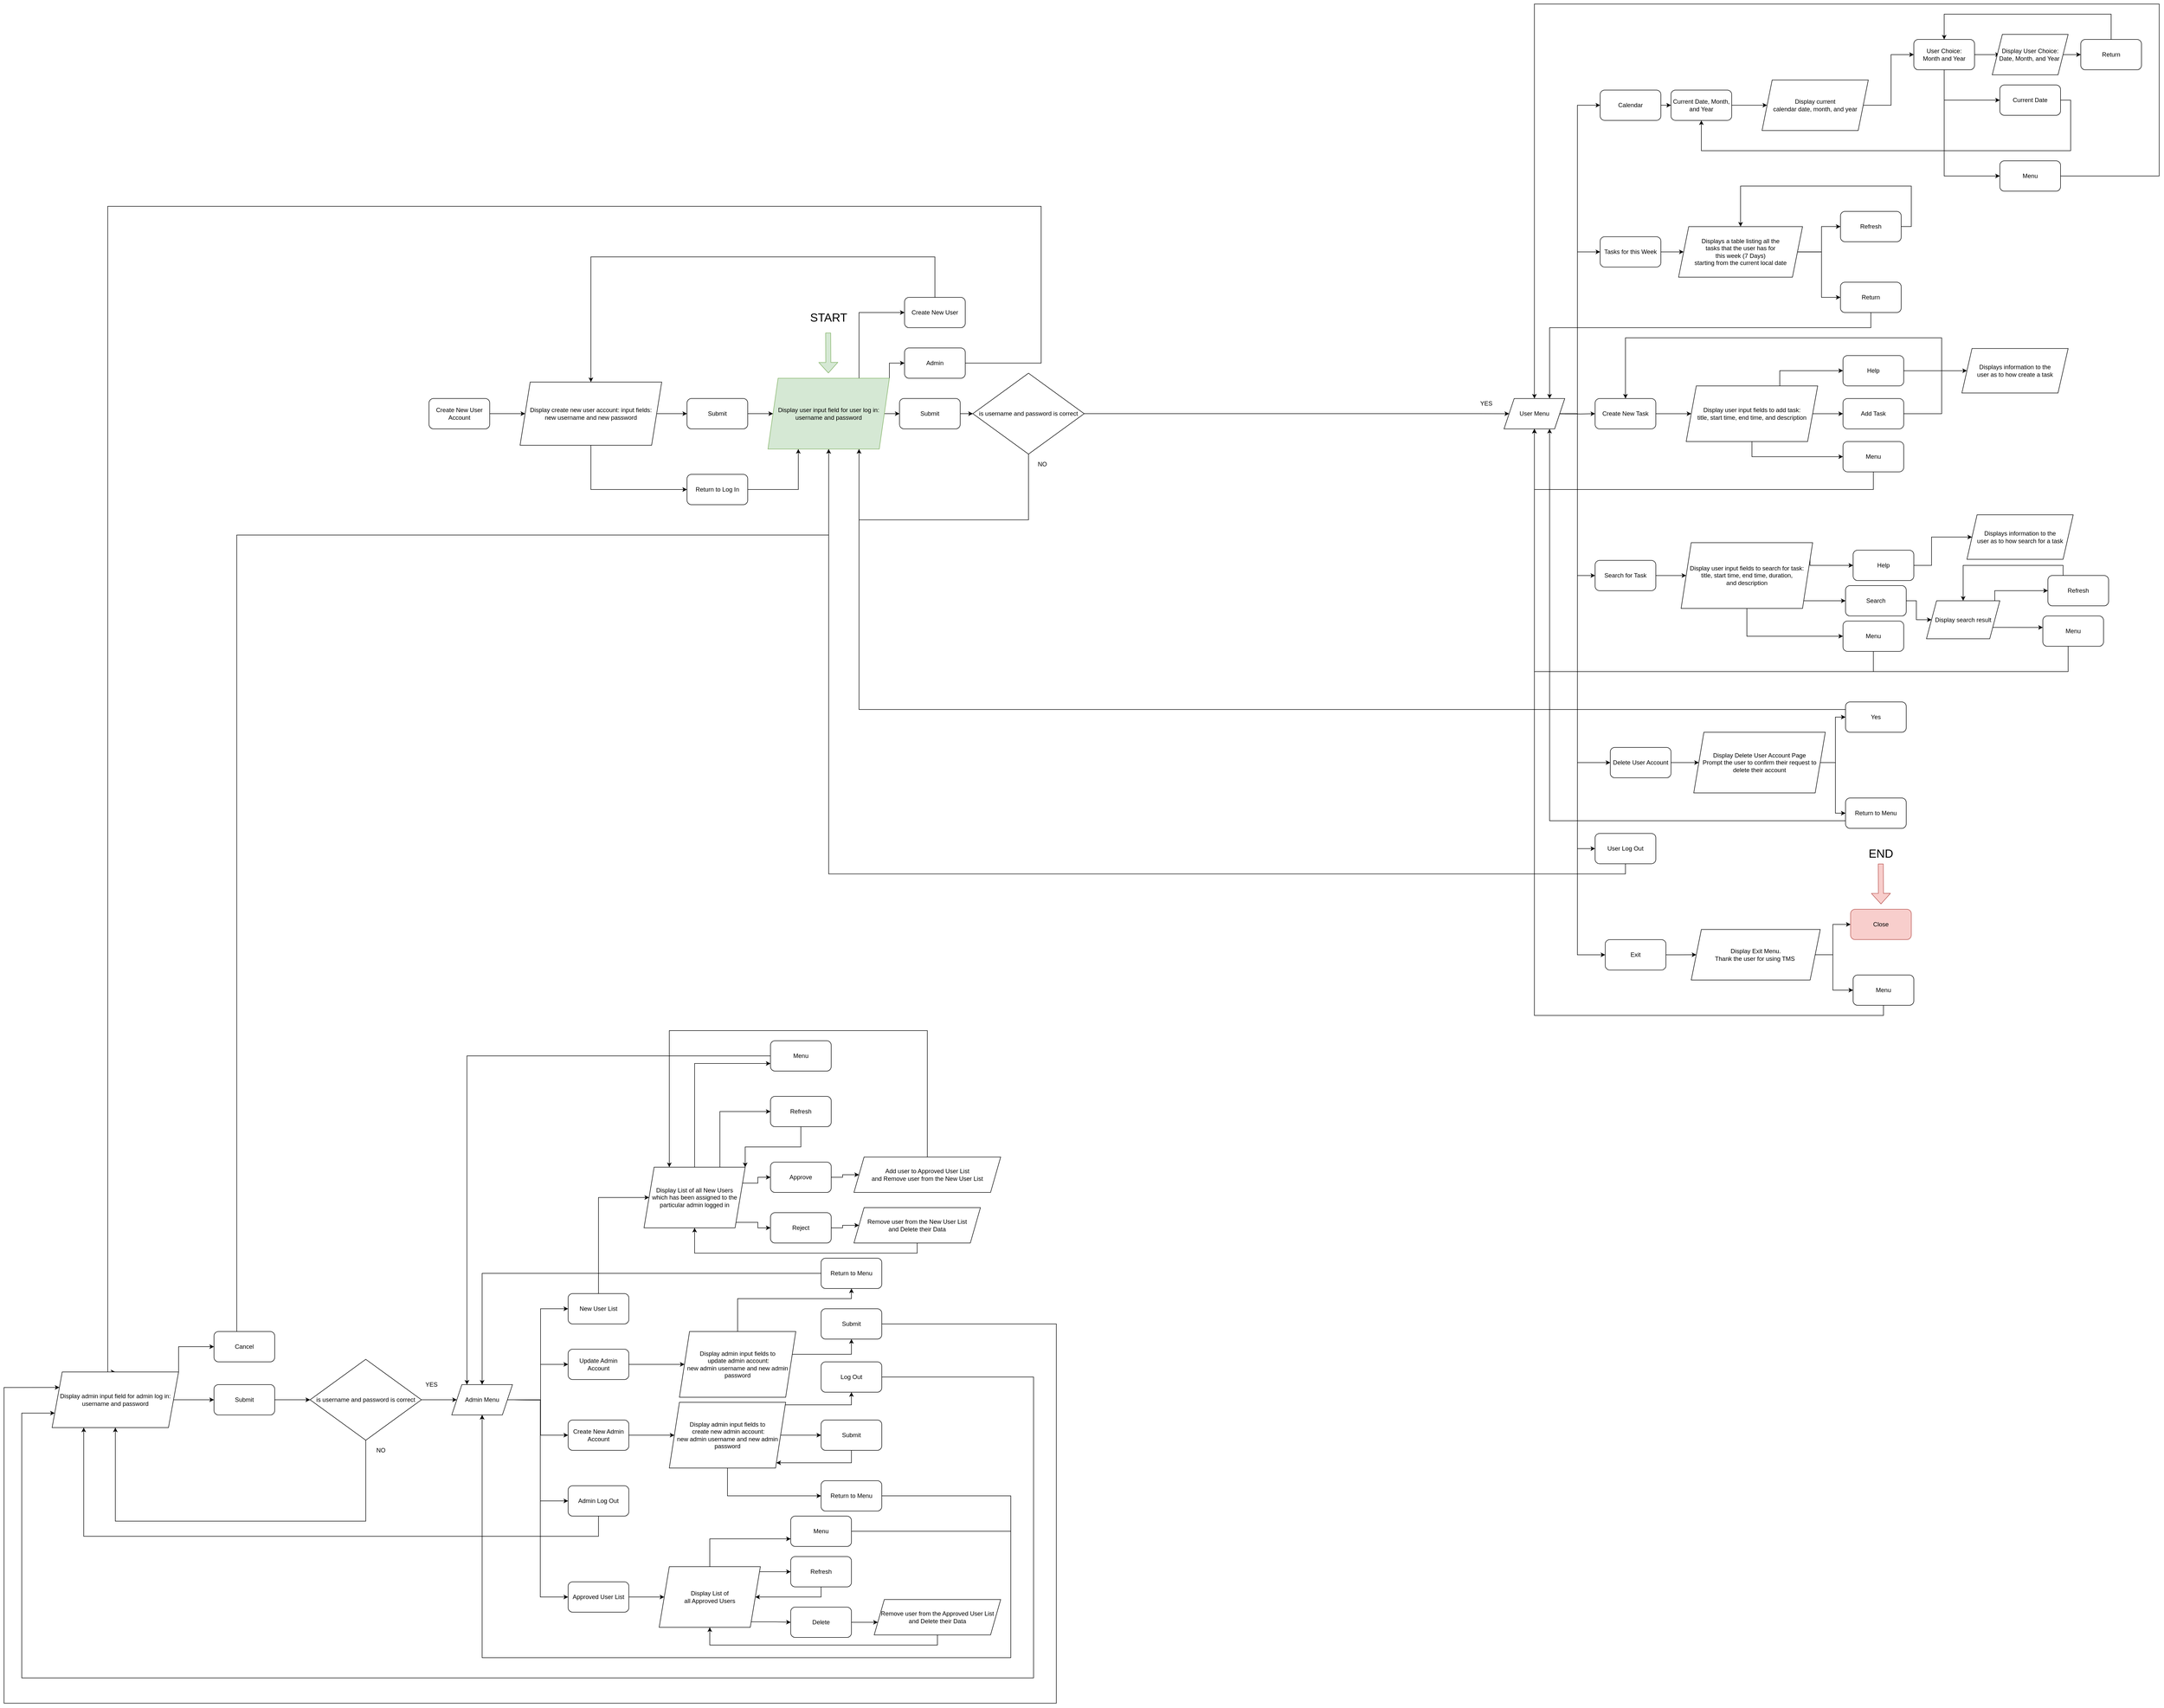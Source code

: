 <mxfile version="13.6.2" type="device"><diagram id="QsQGHVr_7G70lOO7QPI4" name="Page-1"><mxGraphModel dx="6121" dy="4586" grid="1" gridSize="10" guides="1" tooltips="1" connect="1" arrows="1" fold="1" page="1" pageScale="1" pageWidth="850" pageHeight="1100" background="none" math="0" shadow="0"><root><mxCell id="0"/><mxCell id="1" parent="0"/><mxCell id="wiICCPQjhNL4BqlgVZfj-79" style="edgeStyle=orthogonalEdgeStyle;rounded=0;orthogonalLoop=1;jettySize=auto;html=1;exitX=1;exitY=0.5;exitDx=0;exitDy=0;entryX=0;entryY=0.5;entryDx=0;entryDy=0;" parent="1" source="wiICCPQjhNL4BqlgVZfj-1" target="wiICCPQjhNL4BqlgVZfj-78" edge="1"><mxGeometry relative="1" as="geometry"/></mxCell><mxCell id="wiICCPQjhNL4BqlgVZfj-1" value="Create New User Account" style="rounded=1;whiteSpace=wrap;html=1;" parent="1" vertex="1"><mxGeometry x="1220" y="1320" width="120" height="60" as="geometry"/></mxCell><mxCell id="wiICCPQjhNL4BqlgVZfj-155" style="edgeStyle=orthogonalEdgeStyle;rounded=0;orthogonalLoop=1;jettySize=auto;html=1;exitX=0.5;exitY=0;exitDx=0;exitDy=0;entryX=0;entryY=0.5;entryDx=0;entryDy=0;" parent="1" source="wiICCPQjhNL4BqlgVZfj-4" target="wiICCPQjhNL4BqlgVZfj-154" edge="1"><mxGeometry relative="1" as="geometry"><Array as="points"><mxPoint x="1555" y="2900"/></Array></mxGeometry></mxCell><mxCell id="wiICCPQjhNL4BqlgVZfj-4" value="New User List" style="rounded=1;whiteSpace=wrap;html=1;" parent="1" vertex="1"><mxGeometry x="1495" y="3090" width="120" height="60" as="geometry"/></mxCell><mxCell id="wiICCPQjhNL4BqlgVZfj-26" style="edgeStyle=orthogonalEdgeStyle;rounded=0;orthogonalLoop=1;jettySize=auto;html=1;exitX=1;exitY=0.5;exitDx=0;exitDy=0;entryX=0;entryY=0.5;entryDx=0;entryDy=0;" parent="1" target="wiICCPQjhNL4BqlgVZfj-11" edge="1"><mxGeometry relative="1" as="geometry"><Array as="points"><mxPoint x="3490" y="1350"/><mxPoint x="3490" y="740"/></Array><mxPoint x="3465" y="1350.07" as="sourcePoint"/></mxGeometry></mxCell><mxCell id="wiICCPQjhNL4BqlgVZfj-52" style="edgeStyle=orthogonalEdgeStyle;rounded=0;orthogonalLoop=1;jettySize=auto;html=1;exitX=1;exitY=0.5;exitDx=0;exitDy=0;entryX=0;entryY=0.5;entryDx=0;entryDy=0;" parent="1" target="wiICCPQjhNL4BqlgVZfj-12" edge="1"><mxGeometry relative="1" as="geometry"><mxPoint x="3465" y="1350.07" as="sourcePoint"/></mxGeometry></mxCell><mxCell id="wiICCPQjhNL4BqlgVZfj-53" style="edgeStyle=orthogonalEdgeStyle;rounded=0;orthogonalLoop=1;jettySize=auto;html=1;exitX=1;exitY=0.5;exitDx=0;exitDy=0;entryX=0;entryY=0.5;entryDx=0;entryDy=0;" parent="1" target="wiICCPQjhNL4BqlgVZfj-14" edge="1"><mxGeometry relative="1" as="geometry"><mxPoint x="3465" y="1350.07" as="sourcePoint"/><Array as="points"><mxPoint x="3490" y="1350"/><mxPoint x="3490" y="1670"/></Array></mxGeometry></mxCell><mxCell id="wiICCPQjhNL4BqlgVZfj-54" style="edgeStyle=orthogonalEdgeStyle;rounded=0;orthogonalLoop=1;jettySize=auto;html=1;exitX=1;exitY=0.5;exitDx=0;exitDy=0;entryX=0;entryY=0.5;entryDx=0;entryDy=0;" parent="1" source="XdbYCdes_MSzuVhUVRw3-1" target="wiICCPQjhNL4BqlgVZfj-15" edge="1"><mxGeometry relative="1" as="geometry"><mxPoint x="3465" y="1350.07" as="sourcePoint"/><Array as="points"><mxPoint x="3490" y="1350"/><mxPoint x="3490" y="2210"/></Array></mxGeometry></mxCell><mxCell id="wiICCPQjhNL4BqlgVZfj-32" value="" style="edgeStyle=orthogonalEdgeStyle;rounded=0;orthogonalLoop=1;jettySize=auto;html=1;" parent="1" source="wiICCPQjhNL4BqlgVZfj-11" target="wiICCPQjhNL4BqlgVZfj-24" edge="1"><mxGeometry relative="1" as="geometry"/></mxCell><mxCell id="wiICCPQjhNL4BqlgVZfj-11" value="Calendar" style="rounded=1;whiteSpace=wrap;html=1;" parent="1" vertex="1"><mxGeometry x="3535" y="710.07" width="120" height="60" as="geometry"/></mxCell><mxCell id="wiICCPQjhNL4BqlgVZfj-56" style="edgeStyle=orthogonalEdgeStyle;rounded=0;orthogonalLoop=1;jettySize=auto;html=1;exitX=1;exitY=0.5;exitDx=0;exitDy=0;entryX=0;entryY=0.5;entryDx=0;entryDy=0;" parent="1" source="wiICCPQjhNL4BqlgVZfj-12" target="wiICCPQjhNL4BqlgVZfj-55" edge="1"><mxGeometry relative="1" as="geometry"/></mxCell><mxCell id="wiICCPQjhNL4BqlgVZfj-12" value="Create New Task" style="rounded=1;whiteSpace=wrap;html=1;" parent="1" vertex="1"><mxGeometry x="3525" y="1320.07" width="120" height="60" as="geometry"/></mxCell><mxCell id="wiICCPQjhNL4BqlgVZfj-64" value="" style="edgeStyle=orthogonalEdgeStyle;rounded=0;orthogonalLoop=1;jettySize=auto;html=1;" parent="1" source="wiICCPQjhNL4BqlgVZfj-14" target="wiICCPQjhNL4BqlgVZfj-63" edge="1"><mxGeometry relative="1" as="geometry"/></mxCell><mxCell id="wiICCPQjhNL4BqlgVZfj-14" value="Search for Task" style="rounded=1;whiteSpace=wrap;html=1;" parent="1" vertex="1"><mxGeometry x="3525" y="1640.07" width="120" height="60" as="geometry"/></mxCell><mxCell id="wiICCPQjhNL4BqlgVZfj-30" style="edgeStyle=orthogonalEdgeStyle;rounded=0;orthogonalLoop=1;jettySize=auto;html=1;exitX=0.5;exitY=1;exitDx=0;exitDy=0;entryX=0.5;entryY=1;entryDx=0;entryDy=0;" parent="1" source="wiICCPQjhNL4BqlgVZfj-15" target="wiICCPQjhNL4BqlgVZfj-80" edge="1"><mxGeometry relative="1" as="geometry"/></mxCell><mxCell id="wiICCPQjhNL4BqlgVZfj-15" value="User Log Out" style="rounded=1;whiteSpace=wrap;html=1;" parent="1" vertex="1"><mxGeometry x="3525" y="2180.07" width="120" height="60" as="geometry"/></mxCell><mxCell id="wiICCPQjhNL4BqlgVZfj-47" value="" style="edgeStyle=orthogonalEdgeStyle;rounded=0;orthogonalLoop=1;jettySize=auto;html=1;" parent="1" source="wiICCPQjhNL4BqlgVZfj-24" target="wiICCPQjhNL4BqlgVZfj-46" edge="1"><mxGeometry relative="1" as="geometry"/></mxCell><mxCell id="wiICCPQjhNL4BqlgVZfj-24" value="Current Date, Month, and Year" style="rounded=1;whiteSpace=wrap;html=1;" parent="1" vertex="1"><mxGeometry x="3675" y="710.07" width="120" height="60" as="geometry"/></mxCell><mxCell id="wiICCPQjhNL4BqlgVZfj-34" value="" style="edgeStyle=orthogonalEdgeStyle;rounded=0;orthogonalLoop=1;jettySize=auto;html=1;" parent="1" source="wiICCPQjhNL4BqlgVZfj-31" edge="1"><mxGeometry relative="1" as="geometry"><mxPoint x="4325" y="640.02" as="targetPoint"/></mxGeometry></mxCell><mxCell id="wiICCPQjhNL4BqlgVZfj-36" style="edgeStyle=orthogonalEdgeStyle;rounded=0;orthogonalLoop=1;jettySize=auto;html=1;exitX=0.5;exitY=1;exitDx=0;exitDy=0;entryX=0;entryY=0.5;entryDx=0;entryDy=0;" parent="1" source="wiICCPQjhNL4BqlgVZfj-31" target="wiICCPQjhNL4BqlgVZfj-35" edge="1"><mxGeometry relative="1" as="geometry"/></mxCell><mxCell id="wiICCPQjhNL4BqlgVZfj-39" style="edgeStyle=orthogonalEdgeStyle;rounded=0;orthogonalLoop=1;jettySize=auto;html=1;exitX=0.5;exitY=1;exitDx=0;exitDy=0;entryX=0;entryY=0.5;entryDx=0;entryDy=0;" parent="1" source="wiICCPQjhNL4BqlgVZfj-31" target="wiICCPQjhNL4BqlgVZfj-37" edge="1"><mxGeometry relative="1" as="geometry"/></mxCell><mxCell id="wiICCPQjhNL4BqlgVZfj-31" value="User Choice:&lt;br&gt;Month and Year" style="rounded=1;whiteSpace=wrap;html=1;" parent="1" vertex="1"><mxGeometry x="4155" y="610.02" width="120" height="60" as="geometry"/></mxCell><mxCell id="wiICCPQjhNL4BqlgVZfj-45" style="edgeStyle=orthogonalEdgeStyle;rounded=0;orthogonalLoop=1;jettySize=auto;html=1;exitX=1;exitY=0.5;exitDx=0;exitDy=0;entryX=0.5;entryY=1;entryDx=0;entryDy=0;" parent="1" source="wiICCPQjhNL4BqlgVZfj-35" target="wiICCPQjhNL4BqlgVZfj-24" edge="1"><mxGeometry relative="1" as="geometry"><mxPoint x="4445" y="830.07" as="targetPoint"/><Array as="points"><mxPoint x="4465" y="730.07"/><mxPoint x="4465" y="830.07"/><mxPoint x="3735" y="830.07"/></Array></mxGeometry></mxCell><mxCell id="wiICCPQjhNL4BqlgVZfj-35" value="Current Date" style="rounded=1;whiteSpace=wrap;html=1;" parent="1" vertex="1"><mxGeometry x="4325" y="700.02" width="120" height="60" as="geometry"/></mxCell><mxCell id="wiICCPQjhNL4BqlgVZfj-38" style="edgeStyle=orthogonalEdgeStyle;rounded=0;orthogonalLoop=1;jettySize=auto;html=1;exitX=1;exitY=0.5;exitDx=0;exitDy=0;entryX=0.5;entryY=0;entryDx=0;entryDy=0;" parent="1" source="wiICCPQjhNL4BqlgVZfj-37" target="XdbYCdes_MSzuVhUVRw3-1" edge="1"><mxGeometry relative="1" as="geometry"><mxPoint x="3415" y="1010.07" as="targetPoint"/><Array as="points"><mxPoint x="4640" y="880"/><mxPoint x="4640" y="540"/><mxPoint x="3405" y="540"/></Array></mxGeometry></mxCell><mxCell id="wiICCPQjhNL4BqlgVZfj-37" value="Menu" style="rounded=1;whiteSpace=wrap;html=1;" parent="1" vertex="1"><mxGeometry x="4325" y="850.02" width="120" height="60" as="geometry"/></mxCell><mxCell id="wiICCPQjhNL4BqlgVZfj-43" style="edgeStyle=orthogonalEdgeStyle;rounded=0;orthogonalLoop=1;jettySize=auto;html=1;exitX=0.5;exitY=0;exitDx=0;exitDy=0;entryX=0.5;entryY=0;entryDx=0;entryDy=0;" parent="1" source="wiICCPQjhNL4BqlgVZfj-41" target="wiICCPQjhNL4BqlgVZfj-31" edge="1"><mxGeometry relative="1" as="geometry"><Array as="points"><mxPoint x="4545" y="560.02"/><mxPoint x="4215" y="560.02"/></Array></mxGeometry></mxCell><mxCell id="wiICCPQjhNL4BqlgVZfj-41" value="Return" style="rounded=1;whiteSpace=wrap;html=1;" parent="1" vertex="1"><mxGeometry x="4485" y="610.02" width="120" height="60" as="geometry"/></mxCell><mxCell id="wiICCPQjhNL4BqlgVZfj-48" style="edgeStyle=orthogonalEdgeStyle;rounded=0;orthogonalLoop=1;jettySize=auto;html=1;exitX=1;exitY=0.5;exitDx=0;exitDy=0;entryX=0;entryY=0.5;entryDx=0;entryDy=0;" parent="1" source="wiICCPQjhNL4BqlgVZfj-46" target="wiICCPQjhNL4BqlgVZfj-31" edge="1"><mxGeometry relative="1" as="geometry"/></mxCell><mxCell id="wiICCPQjhNL4BqlgVZfj-46" value="Display current &lt;br&gt;calendar date, month, and year" style="shape=parallelogram;perimeter=parallelogramPerimeter;whiteSpace=wrap;html=1;fixedSize=1;" parent="1" vertex="1"><mxGeometry x="3855" y="690.07" width="210" height="100" as="geometry"/></mxCell><mxCell id="wiICCPQjhNL4BqlgVZfj-51" value="" style="edgeStyle=orthogonalEdgeStyle;rounded=0;orthogonalLoop=1;jettySize=auto;html=1;" parent="1" source="wiICCPQjhNL4BqlgVZfj-49" target="wiICCPQjhNL4BqlgVZfj-41" edge="1"><mxGeometry relative="1" as="geometry"/></mxCell><mxCell id="wiICCPQjhNL4BqlgVZfj-49" value="&lt;span&gt;Display User Choice:&lt;/span&gt;&lt;br&gt;&lt;span&gt;Date, Month, and Year&amp;nbsp;&lt;/span&gt;" style="shape=parallelogram;perimeter=parallelogramPerimeter;whiteSpace=wrap;html=1;fixedSize=1;" parent="1" vertex="1"><mxGeometry x="4310" y="600.02" width="150" height="80" as="geometry"/></mxCell><mxCell id="wiICCPQjhNL4BqlgVZfj-58" style="edgeStyle=orthogonalEdgeStyle;rounded=0;orthogonalLoop=1;jettySize=auto;html=1;exitX=1;exitY=0.5;exitDx=0;exitDy=0;entryX=0;entryY=0.5;entryDx=0;entryDy=0;" parent="1" source="wiICCPQjhNL4BqlgVZfj-55" target="wiICCPQjhNL4BqlgVZfj-57" edge="1"><mxGeometry relative="1" as="geometry"/></mxCell><mxCell id="wiICCPQjhNL4BqlgVZfj-60" style="edgeStyle=orthogonalEdgeStyle;rounded=0;orthogonalLoop=1;jettySize=auto;html=1;exitX=0.5;exitY=1;exitDx=0;exitDy=0;entryX=0;entryY=0.5;entryDx=0;entryDy=0;" parent="1" source="wiICCPQjhNL4BqlgVZfj-55" target="wiICCPQjhNL4BqlgVZfj-59" edge="1"><mxGeometry relative="1" as="geometry"/></mxCell><mxCell id="2-L6vJno8rgSNrEPmIep-63" style="edgeStyle=orthogonalEdgeStyle;rounded=0;orthogonalLoop=1;jettySize=auto;html=1;exitX=1;exitY=0.25;exitDx=0;exitDy=0;" parent="1" source="wiICCPQjhNL4BqlgVZfj-55" target="2-L6vJno8rgSNrEPmIep-61" edge="1"><mxGeometry relative="1" as="geometry"><Array as="points"><mxPoint x="3890" y="1324"/><mxPoint x="3890" y="1265"/></Array></mxGeometry></mxCell><mxCell id="wiICCPQjhNL4BqlgVZfj-55" value="Display user input fields to add task:&lt;br&gt;title, start time, end time, and description" style="shape=parallelogram;perimeter=parallelogramPerimeter;whiteSpace=wrap;html=1;fixedSize=1;" parent="1" vertex="1"><mxGeometry x="3705" y="1295.07" width="260" height="110" as="geometry"/></mxCell><mxCell id="wiICCPQjhNL4BqlgVZfj-61" style="edgeStyle=orthogonalEdgeStyle;rounded=0;orthogonalLoop=1;jettySize=auto;html=1;exitX=1;exitY=0.5;exitDx=0;exitDy=0;entryX=0.5;entryY=0;entryDx=0;entryDy=0;" parent="1" source="wiICCPQjhNL4BqlgVZfj-57" target="wiICCPQjhNL4BqlgVZfj-12" edge="1"><mxGeometry relative="1" as="geometry"><mxPoint x="4065" y="1300.07" as="sourcePoint"/><mxPoint x="3575" y="1300.07" as="targetPoint"/><Array as="points"><mxPoint x="4210" y="1350"/><mxPoint x="4210" y="1200"/><mxPoint x="3585" y="1200"/></Array></mxGeometry></mxCell><mxCell id="wiICCPQjhNL4BqlgVZfj-57" value="Add Task" style="rounded=1;whiteSpace=wrap;html=1;" parent="1" vertex="1"><mxGeometry x="4015" y="1320.07" width="120" height="60" as="geometry"/></mxCell><mxCell id="wiICCPQjhNL4BqlgVZfj-62" style="edgeStyle=orthogonalEdgeStyle;rounded=0;orthogonalLoop=1;jettySize=auto;html=1;exitX=0.5;exitY=1;exitDx=0;exitDy=0;entryX=0.5;entryY=1;entryDx=0;entryDy=0;" parent="1" source="wiICCPQjhNL4BqlgVZfj-59" edge="1"><mxGeometry relative="1" as="geometry"><Array as="points"><mxPoint x="4075" y="1500"/><mxPoint x="3405" y="1500"/></Array><mxPoint x="3405" y="1380.07" as="targetPoint"/></mxGeometry></mxCell><mxCell id="wiICCPQjhNL4BqlgVZfj-59" value="Menu" style="rounded=1;whiteSpace=wrap;html=1;" parent="1" vertex="1"><mxGeometry x="4015" y="1405.07" width="120" height="60" as="geometry"/></mxCell><mxCell id="wiICCPQjhNL4BqlgVZfj-66" value="" style="edgeStyle=orthogonalEdgeStyle;rounded=0;orthogonalLoop=1;jettySize=auto;html=1;" parent="1" source="wiICCPQjhNL4BqlgVZfj-63" target="wiICCPQjhNL4BqlgVZfj-65" edge="1"><mxGeometry relative="1" as="geometry"><Array as="points"><mxPoint x="3960" y="1720"/><mxPoint x="3960" y="1720"/></Array></mxGeometry></mxCell><mxCell id="wiICCPQjhNL4BqlgVZfj-68" style="edgeStyle=orthogonalEdgeStyle;rounded=0;orthogonalLoop=1;jettySize=auto;html=1;exitX=0.5;exitY=1;exitDx=0;exitDy=0;entryX=0;entryY=0.5;entryDx=0;entryDy=0;" parent="1" source="wiICCPQjhNL4BqlgVZfj-63" target="wiICCPQjhNL4BqlgVZfj-67" edge="1"><mxGeometry relative="1" as="geometry"/></mxCell><mxCell id="2-L6vJno8rgSNrEPmIep-69" style="edgeStyle=orthogonalEdgeStyle;rounded=0;orthogonalLoop=1;jettySize=auto;html=1;exitX=1;exitY=0.25;exitDx=0;exitDy=0;entryX=0;entryY=0.5;entryDx=0;entryDy=0;" parent="1" source="wiICCPQjhNL4BqlgVZfj-63" target="2-L6vJno8rgSNrEPmIep-62" edge="1"><mxGeometry relative="1" as="geometry"><Array as="points"><mxPoint x="3950" y="1650"/></Array></mxGeometry></mxCell><mxCell id="wiICCPQjhNL4BqlgVZfj-63" value="Display user input fields to search for task:&lt;br&gt;title, start time, end time, duration, &lt;br&gt;and description" style="shape=parallelogram;perimeter=parallelogramPerimeter;whiteSpace=wrap;html=1;fixedSize=1;" parent="1" vertex="1"><mxGeometry x="3695" y="1605.07" width="260" height="130" as="geometry"/></mxCell><mxCell id="wiICCPQjhNL4BqlgVZfj-71" style="edgeStyle=orthogonalEdgeStyle;rounded=0;orthogonalLoop=1;jettySize=auto;html=1;exitX=1;exitY=0.5;exitDx=0;exitDy=0;entryX=0;entryY=0.5;entryDx=0;entryDy=0;" parent="1" source="wiICCPQjhNL4BqlgVZfj-65" target="wiICCPQjhNL4BqlgVZfj-70" edge="1"><mxGeometry relative="1" as="geometry"/></mxCell><mxCell id="wiICCPQjhNL4BqlgVZfj-65" value="Search" style="rounded=1;whiteSpace=wrap;html=1;" parent="1" vertex="1"><mxGeometry x="4020" y="1690.0" width="120" height="60" as="geometry"/></mxCell><mxCell id="wiICCPQjhNL4BqlgVZfj-69" style="edgeStyle=orthogonalEdgeStyle;rounded=0;orthogonalLoop=1;jettySize=auto;html=1;exitX=0.5;exitY=1;exitDx=0;exitDy=0;entryX=0.5;entryY=1;entryDx=0;entryDy=0;" parent="1" source="wiICCPQjhNL4BqlgVZfj-67" edge="1"><mxGeometry relative="1" as="geometry"><Array as="points"><mxPoint x="4075" y="1860"/><mxPoint x="3405" y="1860"/></Array><mxPoint x="3405" y="1380.07" as="targetPoint"/></mxGeometry></mxCell><mxCell id="wiICCPQjhNL4BqlgVZfj-67" value="Menu" style="rounded=1;whiteSpace=wrap;html=1;" parent="1" vertex="1"><mxGeometry x="4015" y="1760.07" width="120" height="60" as="geometry"/></mxCell><mxCell id="wiICCPQjhNL4BqlgVZfj-75" style="edgeStyle=orthogonalEdgeStyle;rounded=0;orthogonalLoop=1;jettySize=auto;html=1;exitX=1;exitY=0.5;exitDx=0;exitDy=0;entryX=0;entryY=0.5;entryDx=0;entryDy=0;" parent="1" source="wiICCPQjhNL4BqlgVZfj-70" target="wiICCPQjhNL4BqlgVZfj-72" edge="1"><mxGeometry relative="1" as="geometry"><Array as="points"><mxPoint x="4315" y="1700"/></Array></mxGeometry></mxCell><mxCell id="2-L6vJno8rgSNrEPmIep-70" style="edgeStyle=orthogonalEdgeStyle;rounded=0;orthogonalLoop=1;jettySize=auto;html=1;exitX=1;exitY=0.75;exitDx=0;exitDy=0;" parent="1" source="wiICCPQjhNL4BqlgVZfj-70" target="wiICCPQjhNL4BqlgVZfj-73" edge="1"><mxGeometry relative="1" as="geometry"><Array as="points"><mxPoint x="4380" y="1773"/><mxPoint x="4380" y="1773"/></Array></mxGeometry></mxCell><mxCell id="wiICCPQjhNL4BqlgVZfj-70" value="Display search result" style="shape=parallelogram;perimeter=parallelogramPerimeter;whiteSpace=wrap;html=1;fixedSize=1;" parent="1" vertex="1"><mxGeometry x="4180" y="1720" width="145" height="75.07" as="geometry"/></mxCell><mxCell id="wiICCPQjhNL4BqlgVZfj-77" style="edgeStyle=orthogonalEdgeStyle;rounded=0;orthogonalLoop=1;jettySize=auto;html=1;exitX=0.5;exitY=0;exitDx=0;exitDy=0;entryX=0.5;entryY=0;entryDx=0;entryDy=0;" parent="1" source="wiICCPQjhNL4BqlgVZfj-72" target="wiICCPQjhNL4BqlgVZfj-70" edge="1"><mxGeometry relative="1" as="geometry"><Array as="points"><mxPoint x="4450" y="1670"/><mxPoint x="4450" y="1650"/><mxPoint x="4253" y="1650"/></Array></mxGeometry></mxCell><mxCell id="wiICCPQjhNL4BqlgVZfj-72" value="Refresh" style="rounded=1;whiteSpace=wrap;html=1;" parent="1" vertex="1"><mxGeometry x="4420" y="1670.0" width="120" height="60" as="geometry"/></mxCell><mxCell id="wiICCPQjhNL4BqlgVZfj-74" style="edgeStyle=orthogonalEdgeStyle;rounded=0;orthogonalLoop=1;jettySize=auto;html=1;exitX=0.5;exitY=1;exitDx=0;exitDy=0;entryX=0.5;entryY=1;entryDx=0;entryDy=0;" parent="1" source="wiICCPQjhNL4BqlgVZfj-73" edge="1"><mxGeometry relative="1" as="geometry"><Array as="points"><mxPoint x="4460" y="1860"/><mxPoint x="3405" y="1860"/></Array><mxPoint x="3405" y="1380.07" as="targetPoint"/></mxGeometry></mxCell><mxCell id="wiICCPQjhNL4BqlgVZfj-73" value="Menu" style="rounded=1;whiteSpace=wrap;html=1;" parent="1" vertex="1"><mxGeometry x="4410" y="1750" width="120" height="60" as="geometry"/></mxCell><mxCell id="wiICCPQjhNL4BqlgVZfj-96" style="edgeStyle=orthogonalEdgeStyle;rounded=0;orthogonalLoop=1;jettySize=auto;html=1;exitX=1;exitY=0.5;exitDx=0;exitDy=0;entryX=0;entryY=0.5;entryDx=0;entryDy=0;" parent="1" source="wiICCPQjhNL4BqlgVZfj-78" target="wiICCPQjhNL4BqlgVZfj-95" edge="1"><mxGeometry relative="1" as="geometry"/></mxCell><mxCell id="wiICCPQjhNL4BqlgVZfj-98" style="edgeStyle=orthogonalEdgeStyle;rounded=0;orthogonalLoop=1;jettySize=auto;html=1;exitX=0.5;exitY=1;exitDx=0;exitDy=0;entryX=0;entryY=0.5;entryDx=0;entryDy=0;" parent="1" source="wiICCPQjhNL4BqlgVZfj-78" target="wiICCPQjhNL4BqlgVZfj-94" edge="1"><mxGeometry relative="1" as="geometry"/></mxCell><mxCell id="wiICCPQjhNL4BqlgVZfj-78" value="Display create new user account: input fields:&lt;br&gt;new username and new password" style="shape=parallelogram;perimeter=parallelogramPerimeter;whiteSpace=wrap;html=1;fixedSize=1;" parent="1" vertex="1"><mxGeometry x="1400" y="1287.5" width="280" height="125" as="geometry"/></mxCell><mxCell id="wiICCPQjhNL4BqlgVZfj-85" style="edgeStyle=orthogonalEdgeStyle;rounded=0;orthogonalLoop=1;jettySize=auto;html=1;exitX=1;exitY=0.5;exitDx=0;exitDy=0;entryX=0;entryY=0.5;entryDx=0;entryDy=0;" parent="1" source="wiICCPQjhNL4BqlgVZfj-80" target="wiICCPQjhNL4BqlgVZfj-83" edge="1"><mxGeometry relative="1" as="geometry"/></mxCell><mxCell id="wiICCPQjhNL4BqlgVZfj-111" style="edgeStyle=orthogonalEdgeStyle;rounded=0;orthogonalLoop=1;jettySize=auto;html=1;exitX=0.75;exitY=0;exitDx=0;exitDy=0;entryX=0;entryY=0.5;entryDx=0;entryDy=0;" parent="1" source="wiICCPQjhNL4BqlgVZfj-80" target="wiICCPQjhNL4BqlgVZfj-108" edge="1"><mxGeometry relative="1" as="geometry"/></mxCell><mxCell id="wiICCPQjhNL4BqlgVZfj-116" style="edgeStyle=orthogonalEdgeStyle;rounded=0;orthogonalLoop=1;jettySize=auto;html=1;exitX=1;exitY=0;exitDx=0;exitDy=0;entryX=0;entryY=0.5;entryDx=0;entryDy=0;" parent="1" source="wiICCPQjhNL4BqlgVZfj-80" target="wiICCPQjhNL4BqlgVZfj-112" edge="1"><mxGeometry relative="1" as="geometry"/></mxCell><mxCell id="wiICCPQjhNL4BqlgVZfj-80" value="Display user input field for user log in:&lt;br&gt;username and password" style="shape=parallelogram;perimeter=parallelogramPerimeter;whiteSpace=wrap;html=1;fixedSize=1;fillColor=#d5e8d4;strokeColor=#82b366;" parent="1" vertex="1"><mxGeometry x="1890" y="1280" width="240" height="140" as="geometry"/></mxCell><mxCell id="wiICCPQjhNL4BqlgVZfj-86" style="edgeStyle=orthogonalEdgeStyle;rounded=0;orthogonalLoop=1;jettySize=auto;html=1;exitX=1;exitY=0.5;exitDx=0;exitDy=0;entryX=0;entryY=0.5;entryDx=0;entryDy=0;" parent="1" source="wiICCPQjhNL4BqlgVZfj-83" target="wiICCPQjhNL4BqlgVZfj-84" edge="1"><mxGeometry relative="1" as="geometry"/></mxCell><mxCell id="wiICCPQjhNL4BqlgVZfj-83" value="Submit" style="rounded=1;whiteSpace=wrap;html=1;" parent="1" vertex="1"><mxGeometry x="2150" y="1320" width="120" height="60" as="geometry"/></mxCell><mxCell id="wiICCPQjhNL4BqlgVZfj-89" style="edgeStyle=orthogonalEdgeStyle;rounded=0;orthogonalLoop=1;jettySize=auto;html=1;exitX=0.5;exitY=1;exitDx=0;exitDy=0;entryX=0.75;entryY=1;entryDx=0;entryDy=0;" parent="1" source="wiICCPQjhNL4BqlgVZfj-84" target="wiICCPQjhNL4BqlgVZfj-80" edge="1"><mxGeometry relative="1" as="geometry"><Array as="points"><mxPoint x="2405" y="1560"/><mxPoint x="2070" y="1560"/></Array></mxGeometry></mxCell><mxCell id="bGIud79COr94BuodKK94-12" style="edgeStyle=orthogonalEdgeStyle;rounded=0;orthogonalLoop=1;jettySize=auto;html=1;exitX=1;exitY=0.5;exitDx=0;exitDy=0;entryX=0;entryY=0.5;entryDx=0;entryDy=0;strokeColor=#000000;" parent="1" source="wiICCPQjhNL4BqlgVZfj-84" target="XdbYCdes_MSzuVhUVRw3-1" edge="1"><mxGeometry relative="1" as="geometry"/></mxCell><mxCell id="wiICCPQjhNL4BqlgVZfj-84" value="is username and password is correct" style="rhombus;whiteSpace=wrap;html=1;" parent="1" vertex="1"><mxGeometry x="2295" y="1270" width="220" height="160" as="geometry"/></mxCell><mxCell id="wiICCPQjhNL4BqlgVZfj-88" value="YES" style="text;html=1;strokeColor=none;fillColor=none;align=center;verticalAlign=middle;whiteSpace=wrap;rounded=0;" parent="1" vertex="1"><mxGeometry x="3290" y="1320.07" width="40" height="20" as="geometry"/></mxCell><mxCell id="wiICCPQjhNL4BqlgVZfj-92" value="NO" style="text;html=1;strokeColor=none;fillColor=none;align=center;verticalAlign=middle;whiteSpace=wrap;rounded=0;" parent="1" vertex="1"><mxGeometry x="2400" y="1430" width="65" height="40" as="geometry"/></mxCell><mxCell id="wiICCPQjhNL4BqlgVZfj-99" style="edgeStyle=orthogonalEdgeStyle;rounded=0;orthogonalLoop=1;jettySize=auto;html=1;exitX=1;exitY=0.5;exitDx=0;exitDy=0;entryX=0.25;entryY=1;entryDx=0;entryDy=0;" parent="1" source="wiICCPQjhNL4BqlgVZfj-94" target="wiICCPQjhNL4BqlgVZfj-80" edge="1"><mxGeometry relative="1" as="geometry"/></mxCell><mxCell id="wiICCPQjhNL4BqlgVZfj-94" value="Return to Log In" style="rounded=1;whiteSpace=wrap;html=1;" parent="1" vertex="1"><mxGeometry x="1730" y="1470" width="120" height="60" as="geometry"/></mxCell><mxCell id="wiICCPQjhNL4BqlgVZfj-97" style="edgeStyle=orthogonalEdgeStyle;rounded=0;orthogonalLoop=1;jettySize=auto;html=1;exitX=1;exitY=0.5;exitDx=0;exitDy=0;entryX=0;entryY=0.5;entryDx=0;entryDy=0;" parent="1" source="wiICCPQjhNL4BqlgVZfj-95" target="wiICCPQjhNL4BqlgVZfj-80" edge="1"><mxGeometry relative="1" as="geometry"/></mxCell><mxCell id="wiICCPQjhNL4BqlgVZfj-95" value="Submit" style="rounded=1;whiteSpace=wrap;html=1;" parent="1" vertex="1"><mxGeometry x="1730" y="1320" width="120" height="60" as="geometry"/></mxCell><mxCell id="wiICCPQjhNL4BqlgVZfj-104" style="edgeStyle=orthogonalEdgeStyle;rounded=0;orthogonalLoop=1;jettySize=auto;html=1;exitX=1;exitY=0.5;exitDx=0;exitDy=0;entryX=0;entryY=0.5;entryDx=0;entryDy=0;" parent="1" target="wiICCPQjhNL4BqlgVZfj-4" edge="1"><mxGeometry relative="1" as="geometry"><mxPoint x="1385" y="3300" as="sourcePoint"/></mxGeometry></mxCell><mxCell id="wiICCPQjhNL4BqlgVZfj-105" style="edgeStyle=orthogonalEdgeStyle;rounded=0;orthogonalLoop=1;jettySize=auto;html=1;exitX=1;exitY=0.5;exitDx=0;exitDy=0;entryX=0;entryY=0.5;entryDx=0;entryDy=0;" parent="1" target="wiICCPQjhNL4BqlgVZfj-103" edge="1"><mxGeometry relative="1" as="geometry"><mxPoint x="1385" y="3300" as="sourcePoint"/></mxGeometry></mxCell><mxCell id="wiICCPQjhNL4BqlgVZfj-106" style="edgeStyle=orthogonalEdgeStyle;rounded=0;orthogonalLoop=1;jettySize=auto;html=1;exitX=1;exitY=0.5;exitDx=0;exitDy=0;entryX=0;entryY=0.5;entryDx=0;entryDy=0;" parent="1" target="wiICCPQjhNL4BqlgVZfj-102" edge="1"><mxGeometry relative="1" as="geometry"><mxPoint x="1385" y="3300" as="sourcePoint"/></mxGeometry></mxCell><mxCell id="wiICCPQjhNL4BqlgVZfj-107" style="edgeStyle=orthogonalEdgeStyle;rounded=0;orthogonalLoop=1;jettySize=auto;html=1;exitX=1;exitY=0.5;exitDx=0;exitDy=0;entryX=0;entryY=0.5;entryDx=0;entryDy=0;" parent="1" source="XdbYCdes_MSzuVhUVRw3-2" target="wiICCPQjhNL4BqlgVZfj-101" edge="1"><mxGeometry relative="1" as="geometry"><mxPoint x="1385" y="3300" as="sourcePoint"/></mxGeometry></mxCell><mxCell id="wiICCPQjhNL4BqlgVZfj-135" style="edgeStyle=orthogonalEdgeStyle;rounded=0;orthogonalLoop=1;jettySize=auto;html=1;exitX=0.5;exitY=1;exitDx=0;exitDy=0;entryX=0.25;entryY=1;entryDx=0;entryDy=0;" parent="1" source="wiICCPQjhNL4BqlgVZfj-101" target="wiICCPQjhNL4BqlgVZfj-122" edge="1"><mxGeometry relative="1" as="geometry"><Array as="points"><mxPoint x="1555" y="3570"/><mxPoint x="538" y="3570"/></Array></mxGeometry></mxCell><mxCell id="wiICCPQjhNL4BqlgVZfj-101" value="Admin Log Out" style="rounded=1;whiteSpace=wrap;html=1;" parent="1" vertex="1"><mxGeometry x="1495" y="3470" width="120" height="60" as="geometry"/></mxCell><mxCell id="wiICCPQjhNL4BqlgVZfj-121" value="" style="edgeStyle=orthogonalEdgeStyle;rounded=0;orthogonalLoop=1;jettySize=auto;html=1;" parent="1" source="wiICCPQjhNL4BqlgVZfj-102" target="wiICCPQjhNL4BqlgVZfj-120" edge="1"><mxGeometry relative="1" as="geometry"/></mxCell><mxCell id="wiICCPQjhNL4BqlgVZfj-102" value="Create New Admin Account" style="rounded=1;whiteSpace=wrap;html=1;" parent="1" vertex="1"><mxGeometry x="1495" y="3340" width="120" height="60" as="geometry"/></mxCell><mxCell id="wiICCPQjhNL4BqlgVZfj-119" value="" style="edgeStyle=orthogonalEdgeStyle;rounded=0;orthogonalLoop=1;jettySize=auto;html=1;" parent="1" source="wiICCPQjhNL4BqlgVZfj-103" target="wiICCPQjhNL4BqlgVZfj-118" edge="1"><mxGeometry relative="1" as="geometry"/></mxCell><mxCell id="wiICCPQjhNL4BqlgVZfj-103" value="Update Admin Account" style="rounded=1;whiteSpace=wrap;html=1;" parent="1" vertex="1"><mxGeometry x="1495" y="3200" width="120" height="60" as="geometry"/></mxCell><mxCell id="wiICCPQjhNL4BqlgVZfj-109" style="edgeStyle=orthogonalEdgeStyle;rounded=0;orthogonalLoop=1;jettySize=auto;html=1;exitX=0.5;exitY=0;exitDx=0;exitDy=0;entryX=0.5;entryY=0;entryDx=0;entryDy=0;" parent="1" source="wiICCPQjhNL4BqlgVZfj-108" target="wiICCPQjhNL4BqlgVZfj-78" edge="1"><mxGeometry relative="1" as="geometry"><Array as="points"><mxPoint x="2220" y="1040"/><mxPoint x="1540" y="1040"/></Array></mxGeometry></mxCell><mxCell id="wiICCPQjhNL4BqlgVZfj-108" value="Create New User" style="rounded=1;whiteSpace=wrap;html=1;" parent="1" vertex="1"><mxGeometry x="2160" y="1120" width="120" height="60" as="geometry"/></mxCell><mxCell id="wiICCPQjhNL4BqlgVZfj-132" style="edgeStyle=orthogonalEdgeStyle;rounded=0;orthogonalLoop=1;jettySize=auto;html=1;exitX=1;exitY=0.5;exitDx=0;exitDy=0;entryX=0.5;entryY=0;entryDx=0;entryDy=0;" parent="1" source="wiICCPQjhNL4BqlgVZfj-112" target="wiICCPQjhNL4BqlgVZfj-122" edge="1"><mxGeometry relative="1" as="geometry"><mxPoint x="910" y="660" as="targetPoint"/><Array as="points"><mxPoint x="2430" y="1250"/><mxPoint x="2430" y="940"/><mxPoint x="585" y="940"/></Array></mxGeometry></mxCell><mxCell id="wiICCPQjhNL4BqlgVZfj-112" value="Admin" style="rounded=1;whiteSpace=wrap;html=1;" parent="1" vertex="1"><mxGeometry x="2160" y="1220" width="120" height="60" as="geometry"/></mxCell><mxCell id="wiICCPQjhNL4BqlgVZfj-151" style="edgeStyle=orthogonalEdgeStyle;rounded=0;orthogonalLoop=1;jettySize=auto;html=1;exitX=1;exitY=0.5;exitDx=0;exitDy=0;entryX=0.5;entryY=1;entryDx=0;entryDy=0;" parent="1" source="wiICCPQjhNL4BqlgVZfj-118" target="wiICCPQjhNL4BqlgVZfj-147" edge="1"><mxGeometry relative="1" as="geometry"><Array as="points"><mxPoint x="1935" y="3210"/><mxPoint x="2055" y="3210"/></Array></mxGeometry></mxCell><mxCell id="wiICCPQjhNL4BqlgVZfj-152" style="edgeStyle=orthogonalEdgeStyle;rounded=0;orthogonalLoop=1;jettySize=auto;html=1;exitX=0.5;exitY=0;exitDx=0;exitDy=0;" parent="1" source="wiICCPQjhNL4BqlgVZfj-118" target="wiICCPQjhNL4BqlgVZfj-148" edge="1"><mxGeometry relative="1" as="geometry"><Array as="points"><mxPoint x="1830" y="3100"/><mxPoint x="2055" y="3100"/></Array></mxGeometry></mxCell><mxCell id="wiICCPQjhNL4BqlgVZfj-118" value="Display admin input fields to&lt;br&gt;&amp;nbsp;update admin account:&lt;br&gt;new admin username and new admin password" style="shape=parallelogram;perimeter=parallelogramPerimeter;whiteSpace=wrap;html=1;fixedSize=1;" parent="1" vertex="1"><mxGeometry x="1715" y="3165" width="230" height="130" as="geometry"/></mxCell><mxCell id="wiICCPQjhNL4BqlgVZfj-139" style="edgeStyle=orthogonalEdgeStyle;rounded=0;orthogonalLoop=1;jettySize=auto;html=1;exitX=1;exitY=0.5;exitDx=0;exitDy=0;entryX=0;entryY=0.5;entryDx=0;entryDy=0;" parent="1" source="wiICCPQjhNL4BqlgVZfj-120" target="wiICCPQjhNL4BqlgVZfj-136" edge="1"><mxGeometry relative="1" as="geometry"/></mxCell><mxCell id="wiICCPQjhNL4BqlgVZfj-140" style="edgeStyle=orthogonalEdgeStyle;rounded=0;orthogonalLoop=1;jettySize=auto;html=1;exitX=0.5;exitY=1;exitDx=0;exitDy=0;entryX=0;entryY=0.5;entryDx=0;entryDy=0;" parent="1" source="wiICCPQjhNL4BqlgVZfj-120" target="wiICCPQjhNL4BqlgVZfj-137" edge="1"><mxGeometry relative="1" as="geometry"><Array as="points"><mxPoint x="1810" y="3490"/></Array></mxGeometry></mxCell><mxCell id="wiICCPQjhNL4BqlgVZfj-144" style="edgeStyle=orthogonalEdgeStyle;rounded=0;orthogonalLoop=1;jettySize=auto;html=1;exitX=1;exitY=0.25;exitDx=0;exitDy=0;entryX=0.5;entryY=1;entryDx=0;entryDy=0;" parent="1" source="wiICCPQjhNL4BqlgVZfj-120" target="wiICCPQjhNL4BqlgVZfj-138" edge="1"><mxGeometry relative="1" as="geometry"><Array as="points"><mxPoint x="1920" y="3310"/><mxPoint x="2055" y="3310"/></Array></mxGeometry></mxCell><mxCell id="wiICCPQjhNL4BqlgVZfj-120" value="Display admin input fields to&lt;br&gt;&amp;nbsp;create new admin account:&lt;br&gt;new admin username and new admin password" style="shape=parallelogram;perimeter=parallelogramPerimeter;whiteSpace=wrap;html=1;fixedSize=1;" parent="1" vertex="1"><mxGeometry x="1695" y="3305" width="230" height="130" as="geometry"/></mxCell><mxCell id="wiICCPQjhNL4BqlgVZfj-130" value="" style="edgeStyle=orthogonalEdgeStyle;rounded=0;orthogonalLoop=1;jettySize=auto;html=1;" parent="1" source="wiICCPQjhNL4BqlgVZfj-122" target="wiICCPQjhNL4BqlgVZfj-123" edge="1"><mxGeometry relative="1" as="geometry"/></mxCell><mxCell id="wiICCPQjhNL4BqlgVZfj-133" style="edgeStyle=orthogonalEdgeStyle;rounded=0;orthogonalLoop=1;jettySize=auto;html=1;exitX=1;exitY=0;exitDx=0;exitDy=0;entryX=0;entryY=0.5;entryDx=0;entryDy=0;" parent="1" source="wiICCPQjhNL4BqlgVZfj-122" target="wiICCPQjhNL4BqlgVZfj-131" edge="1"><mxGeometry relative="1" as="geometry"/></mxCell><mxCell id="wiICCPQjhNL4BqlgVZfj-122" value="&lt;span&gt;Display admin input field for admin log in:&lt;/span&gt;&lt;br&gt;&lt;span&gt;username and password&lt;/span&gt;" style="shape=parallelogram;perimeter=parallelogramPerimeter;whiteSpace=wrap;html=1;fixedSize=1;" parent="1" vertex="1"><mxGeometry x="475" y="3245" width="250" height="110" as="geometry"/></mxCell><mxCell id="wiICCPQjhNL4BqlgVZfj-125" style="edgeStyle=orthogonalEdgeStyle;rounded=0;orthogonalLoop=1;jettySize=auto;html=1;exitX=1;exitY=0.5;exitDx=0;exitDy=0;entryX=0;entryY=0.5;entryDx=0;entryDy=0;" parent="1" source="wiICCPQjhNL4BqlgVZfj-123" target="wiICCPQjhNL4BqlgVZfj-124" edge="1"><mxGeometry relative="1" as="geometry"/></mxCell><mxCell id="wiICCPQjhNL4BqlgVZfj-123" value="Submit" style="rounded=1;whiteSpace=wrap;html=1;" parent="1" vertex="1"><mxGeometry x="795" y="3270" width="120" height="60" as="geometry"/></mxCell><mxCell id="wiICCPQjhNL4BqlgVZfj-126" value="" style="edgeStyle=orthogonalEdgeStyle;rounded=0;orthogonalLoop=1;jettySize=auto;html=1;entryX=0;entryY=0.5;entryDx=0;entryDy=0;" parent="1" source="wiICCPQjhNL4BqlgVZfj-124" target="XdbYCdes_MSzuVhUVRw3-2" edge="1"><mxGeometry relative="1" as="geometry"><mxPoint x="1265" y="3300" as="targetPoint"/></mxGeometry></mxCell><mxCell id="wiICCPQjhNL4BqlgVZfj-127" style="edgeStyle=orthogonalEdgeStyle;rounded=0;orthogonalLoop=1;jettySize=auto;html=1;exitX=0.5;exitY=1;exitDx=0;exitDy=0;entryX=0.5;entryY=1;entryDx=0;entryDy=0;" parent="1" source="wiICCPQjhNL4BqlgVZfj-124" target="wiICCPQjhNL4BqlgVZfj-122" edge="1"><mxGeometry relative="1" as="geometry"><Array as="points"><mxPoint x="1095" y="3540"/><mxPoint x="600" y="3540"/></Array></mxGeometry></mxCell><mxCell id="wiICCPQjhNL4BqlgVZfj-124" value="is username and password is correct" style="rhombus;whiteSpace=wrap;html=1;" parent="1" vertex="1"><mxGeometry x="985" y="3220" width="220" height="160" as="geometry"/></mxCell><mxCell id="wiICCPQjhNL4BqlgVZfj-128" value="YES" style="text;html=1;strokeColor=none;fillColor=none;align=center;verticalAlign=middle;whiteSpace=wrap;rounded=0;" parent="1" vertex="1"><mxGeometry x="1205" y="3260" width="40" height="20" as="geometry"/></mxCell><mxCell id="wiICCPQjhNL4BqlgVZfj-129" value="NO" style="text;html=1;strokeColor=none;fillColor=none;align=center;verticalAlign=middle;whiteSpace=wrap;rounded=0;" parent="1" vertex="1"><mxGeometry x="1105" y="3390" width="40" height="20" as="geometry"/></mxCell><mxCell id="wiICCPQjhNL4BqlgVZfj-134" style="edgeStyle=orthogonalEdgeStyle;rounded=0;orthogonalLoop=1;jettySize=auto;html=1;exitX=0.5;exitY=0;exitDx=0;exitDy=0;entryX=0.5;entryY=1;entryDx=0;entryDy=0;" parent="1" source="wiICCPQjhNL4BqlgVZfj-131" target="wiICCPQjhNL4BqlgVZfj-80" edge="1"><mxGeometry relative="1" as="geometry"><Array as="points"><mxPoint x="840" y="1590"/><mxPoint x="2010" y="1590"/></Array></mxGeometry></mxCell><mxCell id="wiICCPQjhNL4BqlgVZfj-131" value="Cancel" style="rounded=1;whiteSpace=wrap;html=1;" parent="1" vertex="1"><mxGeometry x="795" y="3165" width="120" height="60" as="geometry"/></mxCell><mxCell id="wiICCPQjhNL4BqlgVZfj-146" style="edgeStyle=orthogonalEdgeStyle;rounded=0;orthogonalLoop=1;jettySize=auto;html=1;exitX=0.5;exitY=1;exitDx=0;exitDy=0;entryX=1;entryY=1;entryDx=0;entryDy=0;" parent="1" source="wiICCPQjhNL4BqlgVZfj-136" target="wiICCPQjhNL4BqlgVZfj-120" edge="1"><mxGeometry relative="1" as="geometry"/></mxCell><mxCell id="wiICCPQjhNL4BqlgVZfj-136" value="Submit" style="rounded=1;whiteSpace=wrap;html=1;" parent="1" vertex="1"><mxGeometry x="1995" y="3340" width="120" height="60" as="geometry"/></mxCell><mxCell id="wiICCPQjhNL4BqlgVZfj-141" style="edgeStyle=orthogonalEdgeStyle;rounded=0;orthogonalLoop=1;jettySize=auto;html=1;exitX=1;exitY=0.5;exitDx=0;exitDy=0;entryX=0.5;entryY=1;entryDx=0;entryDy=0;" parent="1" source="wiICCPQjhNL4BqlgVZfj-137" target="XdbYCdes_MSzuVhUVRw3-2" edge="1"><mxGeometry relative="1" as="geometry"><Array as="points"><mxPoint x="2370" y="3490"/><mxPoint x="2370" y="3810"/><mxPoint x="1325" y="3810"/></Array><mxPoint x="1325" y="3330" as="targetPoint"/></mxGeometry></mxCell><mxCell id="wiICCPQjhNL4BqlgVZfj-137" value="Return to Menu" style="rounded=1;whiteSpace=wrap;html=1;" parent="1" vertex="1"><mxGeometry x="1995" y="3460" width="120" height="60" as="geometry"/></mxCell><mxCell id="wiICCPQjhNL4BqlgVZfj-143" style="edgeStyle=orthogonalEdgeStyle;rounded=0;orthogonalLoop=1;jettySize=auto;html=1;exitX=1;exitY=0.5;exitDx=0;exitDy=0;entryX=0;entryY=0.75;entryDx=0;entryDy=0;" parent="1" source="wiICCPQjhNL4BqlgVZfj-138" target="wiICCPQjhNL4BqlgVZfj-122" edge="1"><mxGeometry relative="1" as="geometry"><mxPoint x="2395" y="4620" as="targetPoint"/><Array as="points"><mxPoint x="2415" y="3255"/><mxPoint x="2415" y="3850"/><mxPoint x="415" y="3850"/><mxPoint x="415" y="3326"/></Array></mxGeometry></mxCell><mxCell id="wiICCPQjhNL4BqlgVZfj-138" value="Log Out" style="rounded=1;whiteSpace=wrap;html=1;" parent="1" vertex="1"><mxGeometry x="1995" y="3225" width="120" height="60" as="geometry"/></mxCell><mxCell id="wiICCPQjhNL4BqlgVZfj-150" style="edgeStyle=orthogonalEdgeStyle;rounded=0;orthogonalLoop=1;jettySize=auto;html=1;exitX=1;exitY=0.5;exitDx=0;exitDy=0;entryX=0;entryY=0.25;entryDx=0;entryDy=0;" parent="1" source="wiICCPQjhNL4BqlgVZfj-147" target="wiICCPQjhNL4BqlgVZfj-122" edge="1"><mxGeometry relative="1" as="geometry"><mxPoint x="295" y="3290" as="targetPoint"/><Array as="points"><mxPoint x="2460" y="3150"/><mxPoint x="2460" y="3900"/><mxPoint x="380" y="3900"/><mxPoint x="380" y="3276"/></Array></mxGeometry></mxCell><mxCell id="wiICCPQjhNL4BqlgVZfj-147" value="Submit" style="rounded=1;whiteSpace=wrap;html=1;" parent="1" vertex="1"><mxGeometry x="1995" y="3120" width="120" height="60" as="geometry"/></mxCell><mxCell id="wiICCPQjhNL4BqlgVZfj-153" style="edgeStyle=orthogonalEdgeStyle;rounded=0;orthogonalLoop=1;jettySize=auto;html=1;exitX=0;exitY=0.5;exitDx=0;exitDy=0;entryX=0.5;entryY=0;entryDx=0;entryDy=0;" parent="1" source="wiICCPQjhNL4BqlgVZfj-148" target="XdbYCdes_MSzuVhUVRw3-2" edge="1"><mxGeometry relative="1" as="geometry"><mxPoint x="1325" y="3270" as="targetPoint"/></mxGeometry></mxCell><mxCell id="wiICCPQjhNL4BqlgVZfj-148" value="Return to Menu" style="rounded=1;whiteSpace=wrap;html=1;" parent="1" vertex="1"><mxGeometry x="1995" y="3020" width="120" height="60" as="geometry"/></mxCell><mxCell id="wiICCPQjhNL4BqlgVZfj-161" style="edgeStyle=orthogonalEdgeStyle;rounded=0;orthogonalLoop=1;jettySize=auto;html=1;exitX=0.5;exitY=0;exitDx=0;exitDy=0;entryX=0;entryY=0.75;entryDx=0;entryDy=0;" parent="1" source="wiICCPQjhNL4BqlgVZfj-154" target="wiICCPQjhNL4BqlgVZfj-159" edge="1"><mxGeometry relative="1" as="geometry"/></mxCell><mxCell id="wiICCPQjhNL4BqlgVZfj-162" style="edgeStyle=orthogonalEdgeStyle;rounded=0;orthogonalLoop=1;jettySize=auto;html=1;exitX=0.75;exitY=0;exitDx=0;exitDy=0;entryX=0;entryY=0.5;entryDx=0;entryDy=0;" parent="1" source="wiICCPQjhNL4BqlgVZfj-154" target="wiICCPQjhNL4BqlgVZfj-158" edge="1"><mxGeometry relative="1" as="geometry"/></mxCell><mxCell id="wiICCPQjhNL4BqlgVZfj-164" style="edgeStyle=orthogonalEdgeStyle;rounded=0;orthogonalLoop=1;jettySize=auto;html=1;exitX=1;exitY=0.25;exitDx=0;exitDy=0;entryX=0;entryY=0.5;entryDx=0;entryDy=0;" parent="1" source="wiICCPQjhNL4BqlgVZfj-154" target="wiICCPQjhNL4BqlgVZfj-156" edge="1"><mxGeometry relative="1" as="geometry"/></mxCell><mxCell id="wiICCPQjhNL4BqlgVZfj-165" style="edgeStyle=orthogonalEdgeStyle;rounded=0;orthogonalLoop=1;jettySize=auto;html=1;exitX=1;exitY=1;exitDx=0;exitDy=0;entryX=0;entryY=0.5;entryDx=0;entryDy=0;" parent="1" source="wiICCPQjhNL4BqlgVZfj-154" target="wiICCPQjhNL4BqlgVZfj-157" edge="1"><mxGeometry relative="1" as="geometry"/></mxCell><mxCell id="wiICCPQjhNL4BqlgVZfj-154" value="Display List of all New Users&lt;br&gt;which has been assigned to the particular admin logged in" style="shape=parallelogram;perimeter=parallelogramPerimeter;whiteSpace=wrap;html=1;fixedSize=1;" parent="1" vertex="1"><mxGeometry x="1645" y="2840" width="200" height="120" as="geometry"/></mxCell><mxCell id="wiICCPQjhNL4BqlgVZfj-168" style="edgeStyle=orthogonalEdgeStyle;rounded=0;orthogonalLoop=1;jettySize=auto;html=1;exitX=1;exitY=0.5;exitDx=0;exitDy=0;entryX=0;entryY=0.5;entryDx=0;entryDy=0;" parent="1" source="wiICCPQjhNL4BqlgVZfj-156" target="wiICCPQjhNL4BqlgVZfj-166" edge="1"><mxGeometry relative="1" as="geometry"/></mxCell><mxCell id="wiICCPQjhNL4BqlgVZfj-156" value="Approve" style="rounded=1;whiteSpace=wrap;html=1;" parent="1" vertex="1"><mxGeometry x="1895" y="2830" width="120" height="60" as="geometry"/></mxCell><mxCell id="wiICCPQjhNL4BqlgVZfj-169" style="edgeStyle=orthogonalEdgeStyle;rounded=0;orthogonalLoop=1;jettySize=auto;html=1;exitX=1;exitY=0.5;exitDx=0;exitDy=0;" parent="1" source="wiICCPQjhNL4BqlgVZfj-157" target="wiICCPQjhNL4BqlgVZfj-167" edge="1"><mxGeometry relative="1" as="geometry"/></mxCell><mxCell id="wiICCPQjhNL4BqlgVZfj-157" value="Reject" style="rounded=1;whiteSpace=wrap;html=1;" parent="1" vertex="1"><mxGeometry x="1895" y="2930" width="120" height="60" as="geometry"/></mxCell><mxCell id="wiICCPQjhNL4BqlgVZfj-163" style="edgeStyle=orthogonalEdgeStyle;rounded=0;orthogonalLoop=1;jettySize=auto;html=1;exitX=0.5;exitY=1;exitDx=0;exitDy=0;entryX=1;entryY=0;entryDx=0;entryDy=0;" parent="1" source="wiICCPQjhNL4BqlgVZfj-158" target="wiICCPQjhNL4BqlgVZfj-154" edge="1"><mxGeometry relative="1" as="geometry"/></mxCell><mxCell id="wiICCPQjhNL4BqlgVZfj-158" value="Refresh" style="rounded=1;whiteSpace=wrap;html=1;" parent="1" vertex="1"><mxGeometry x="1895" y="2700" width="120" height="60" as="geometry"/></mxCell><mxCell id="wiICCPQjhNL4BqlgVZfj-160" style="edgeStyle=orthogonalEdgeStyle;rounded=0;orthogonalLoop=1;jettySize=auto;html=1;exitX=0;exitY=0.5;exitDx=0;exitDy=0;entryX=0.25;entryY=0;entryDx=0;entryDy=0;" parent="1" source="wiICCPQjhNL4BqlgVZfj-159" target="XdbYCdes_MSzuVhUVRw3-2" edge="1"><mxGeometry relative="1" as="geometry"><mxPoint x="1295" y="3270" as="targetPoint"/></mxGeometry></mxCell><mxCell id="wiICCPQjhNL4BqlgVZfj-159" value="Menu" style="rounded=1;whiteSpace=wrap;html=1;" parent="1" vertex="1"><mxGeometry x="1895" y="2590" width="120" height="60" as="geometry"/></mxCell><mxCell id="wiICCPQjhNL4BqlgVZfj-171" style="edgeStyle=orthogonalEdgeStyle;rounded=0;orthogonalLoop=1;jettySize=auto;html=1;exitX=0.5;exitY=0;exitDx=0;exitDy=0;entryX=0.25;entryY=0;entryDx=0;entryDy=0;" parent="1" source="wiICCPQjhNL4BqlgVZfj-166" target="wiICCPQjhNL4BqlgVZfj-154" edge="1"><mxGeometry relative="1" as="geometry"><Array as="points"><mxPoint x="2205" y="2570"/><mxPoint x="1695" y="2570"/></Array></mxGeometry></mxCell><mxCell id="wiICCPQjhNL4BqlgVZfj-166" value="Add user to Approved User List &lt;br&gt;and Remove user from the New User List" style="shape=parallelogram;perimeter=parallelogramPerimeter;whiteSpace=wrap;html=1;fixedSize=1;" parent="1" vertex="1"><mxGeometry x="2060" y="2820" width="290" height="70" as="geometry"/></mxCell><mxCell id="wiICCPQjhNL4BqlgVZfj-170" style="edgeStyle=orthogonalEdgeStyle;rounded=0;orthogonalLoop=1;jettySize=auto;html=1;exitX=0.5;exitY=1;exitDx=0;exitDy=0;entryX=0.5;entryY=1;entryDx=0;entryDy=0;" parent="1" source="wiICCPQjhNL4BqlgVZfj-167" target="wiICCPQjhNL4BqlgVZfj-154" edge="1"><mxGeometry relative="1" as="geometry"/></mxCell><mxCell id="wiICCPQjhNL4BqlgVZfj-167" value="Remove user from the New User List&lt;br&gt;and Delete their Data" style="shape=parallelogram;perimeter=parallelogramPerimeter;whiteSpace=wrap;html=1;fixedSize=1;" parent="1" vertex="1"><mxGeometry x="2060" y="2920" width="250" height="70" as="geometry"/></mxCell><mxCell id="bGIud79COr94BuodKK94-7" style="edgeStyle=orthogonalEdgeStyle;rounded=0;orthogonalLoop=1;jettySize=auto;html=1;exitX=1;exitY=0.5;exitDx=0;exitDy=0;entryX=0;entryY=0.5;entryDx=0;entryDy=0;strokeColor=#000000;" parent="1" source="XdbYCdes_MSzuVhUVRw3-1" target="bGIud79COr94BuodKK94-4" edge="1"><mxGeometry relative="1" as="geometry"><Array as="points"><mxPoint x="3490" y="1350"/><mxPoint x="3490" y="2420"/></Array></mxGeometry></mxCell><mxCell id="bGIud79COr94BuodKK94-8" style="edgeStyle=orthogonalEdgeStyle;rounded=0;orthogonalLoop=1;jettySize=auto;html=1;exitX=1;exitY=0.5;exitDx=0;exitDy=0;entryX=0;entryY=0.5;entryDx=0;entryDy=0;strokeColor=#000000;" parent="1" source="XdbYCdes_MSzuVhUVRw3-1" target="bGIud79COr94BuodKK94-5" edge="1"><mxGeometry relative="1" as="geometry"><Array as="points"><mxPoint x="3490" y="1350"/><mxPoint x="3490" y="1030"/></Array></mxGeometry></mxCell><mxCell id="bGIud79COr94BuodKK94-9" style="edgeStyle=orthogonalEdgeStyle;rounded=0;orthogonalLoop=1;jettySize=auto;html=1;exitX=1;exitY=0.5;exitDx=0;exitDy=0;entryX=0;entryY=0.5;entryDx=0;entryDy=0;strokeColor=#000000;" parent="1" source="XdbYCdes_MSzuVhUVRw3-1" target="bGIud79COr94BuodKK94-6" edge="1"><mxGeometry relative="1" as="geometry"><Array as="points"><mxPoint x="3490" y="1350"/><mxPoint x="3490" y="2040"/><mxPoint x="3555" y="2040"/></Array></mxGeometry></mxCell><mxCell id="XdbYCdes_MSzuVhUVRw3-1" value="User Menu" style="shape=parallelogram;perimeter=parallelogramPerimeter;whiteSpace=wrap;html=1;fixedSize=1;" parent="1" vertex="1"><mxGeometry x="3345" y="1320.07" width="120" height="60" as="geometry"/></mxCell><mxCell id="2-L6vJno8rgSNrEPmIep-59" style="edgeStyle=orthogonalEdgeStyle;rounded=0;orthogonalLoop=1;jettySize=auto;html=1;exitX=1;exitY=0.5;exitDx=0;exitDy=0;entryX=0;entryY=0.5;entryDx=0;entryDy=0;" parent="1" source="XdbYCdes_MSzuVhUVRw3-2" target="2-L6vJno8rgSNrEPmIep-28" edge="1"><mxGeometry relative="1" as="geometry"/></mxCell><mxCell id="XdbYCdes_MSzuVhUVRw3-2" value="Admin Menu" style="shape=parallelogram;perimeter=parallelogramPerimeter;whiteSpace=wrap;html=1;fixedSize=1;" parent="1" vertex="1"><mxGeometry x="1265" y="3270" width="120" height="60" as="geometry"/></mxCell><mxCell id="bGIud79COr94BuodKK94-1" value="" style="shape=flexArrow;endArrow=classic;html=1;endWidth=26.667;endSize=6.633;fillColor=#d5e8d4;strokeColor=#82b366;" parent="1" edge="1"><mxGeometry width="50" height="50" relative="1" as="geometry"><mxPoint x="2009" y="1190" as="sourcePoint"/><mxPoint x="2009.41" y="1270" as="targetPoint"/></mxGeometry></mxCell><mxCell id="bGIud79COr94BuodKK94-2" value="&lt;font style=&quot;font-size: 23px&quot;&gt;START&lt;/font&gt;" style="text;html=1;strokeColor=none;fillColor=none;align=center;verticalAlign=middle;whiteSpace=wrap;rounded=0;" parent="1" vertex="1"><mxGeometry x="1990" y="1150" width="40" height="20" as="geometry"/></mxCell><mxCell id="2-L6vJno8rgSNrEPmIep-1" value="" style="edgeStyle=orthogonalEdgeStyle;rounded=0;orthogonalLoop=1;jettySize=auto;html=1;" parent="1" source="bGIud79COr94BuodKK94-4" target="bGIud79COr94BuodKK94-13" edge="1"><mxGeometry relative="1" as="geometry"/></mxCell><mxCell id="bGIud79COr94BuodKK94-4" value="Exit" style="rounded=1;whiteSpace=wrap;html=1;strokeColor=#000000;" parent="1" vertex="1"><mxGeometry x="3545" y="2390.07" width="120" height="60" as="geometry"/></mxCell><mxCell id="2-L6vJno8rgSNrEPmIep-21" value="" style="edgeStyle=orthogonalEdgeStyle;rounded=0;orthogonalLoop=1;jettySize=auto;html=1;" parent="1" source="bGIud79COr94BuodKK94-5" target="2-L6vJno8rgSNrEPmIep-20" edge="1"><mxGeometry relative="1" as="geometry"/></mxCell><mxCell id="bGIud79COr94BuodKK94-5" value="Tasks for this Week" style="rounded=1;whiteSpace=wrap;html=1;strokeColor=#000000;" parent="1" vertex="1"><mxGeometry x="3535" y="1000.07" width="120" height="60" as="geometry"/></mxCell><mxCell id="2-L6vJno8rgSNrEPmIep-16" value="" style="edgeStyle=orthogonalEdgeStyle;rounded=0;orthogonalLoop=1;jettySize=auto;html=1;" parent="1" source="bGIud79COr94BuodKK94-6" target="2-L6vJno8rgSNrEPmIep-9" edge="1"><mxGeometry relative="1" as="geometry"/></mxCell><mxCell id="bGIud79COr94BuodKK94-6" value="Delete User Account" style="rounded=1;whiteSpace=wrap;html=1;strokeColor=#000000;" parent="1" vertex="1"><mxGeometry x="3555" y="2010.0" width="120" height="60" as="geometry"/></mxCell><mxCell id="2-L6vJno8rgSNrEPmIep-7" style="edgeStyle=orthogonalEdgeStyle;rounded=0;orthogonalLoop=1;jettySize=auto;html=1;exitX=1;exitY=0.5;exitDx=0;exitDy=0;entryX=0;entryY=0.5;entryDx=0;entryDy=0;" parent="1" source="bGIud79COr94BuodKK94-13" target="2-L6vJno8rgSNrEPmIep-3" edge="1"><mxGeometry relative="1" as="geometry"><Array as="points"><mxPoint x="3995" y="2420"/><mxPoint x="3995" y="2490"/></Array></mxGeometry></mxCell><mxCell id="2-L6vJno8rgSNrEPmIep-8" style="edgeStyle=orthogonalEdgeStyle;rounded=0;orthogonalLoop=1;jettySize=auto;html=1;exitX=1;exitY=0.5;exitDx=0;exitDy=0;entryX=0;entryY=0.5;entryDx=0;entryDy=0;" parent="1" source="bGIud79COr94BuodKK94-13" target="2-L6vJno8rgSNrEPmIep-2" edge="1"><mxGeometry relative="1" as="geometry"><Array as="points"><mxPoint x="3995" y="2420"/><mxPoint x="3995" y="2360"/></Array></mxGeometry></mxCell><mxCell id="bGIud79COr94BuodKK94-13" value="Display Exit Menu.&lt;br&gt;Thank the user for using TMS&amp;nbsp;" style="shape=parallelogram;perimeter=parallelogramPerimeter;whiteSpace=wrap;html=1;fixedSize=1;strokeColor=#000000;" parent="1" vertex="1"><mxGeometry x="3715" y="2370" width="255" height="100" as="geometry"/></mxCell><mxCell id="2-L6vJno8rgSNrEPmIep-2" value="Close" style="rounded=1;whiteSpace=wrap;html=1;fillColor=#f8cecc;strokeColor=#b85450;" parent="1" vertex="1"><mxGeometry x="4030" y="2330" width="120" height="60" as="geometry"/></mxCell><mxCell id="2-L6vJno8rgSNrEPmIep-4" style="edgeStyle=orthogonalEdgeStyle;rounded=0;orthogonalLoop=1;jettySize=auto;html=1;exitX=0.5;exitY=1;exitDx=0;exitDy=0;entryX=0.5;entryY=1;entryDx=0;entryDy=0;" parent="1" source="2-L6vJno8rgSNrEPmIep-3" target="XdbYCdes_MSzuVhUVRw3-1" edge="1"><mxGeometry relative="1" as="geometry"/></mxCell><mxCell id="2-L6vJno8rgSNrEPmIep-3" value="Menu" style="rounded=1;whiteSpace=wrap;html=1;" parent="1" vertex="1"><mxGeometry x="4035" y="2460" width="120" height="60" as="geometry"/></mxCell><mxCell id="2-L6vJno8rgSNrEPmIep-5" value="" style="shape=flexArrow;endArrow=classic;html=1;endWidth=26.667;endSize=6.633;fillColor=#f8cecc;strokeColor=#b85450;" parent="1" edge="1"><mxGeometry width="50" height="50" relative="1" as="geometry"><mxPoint x="4089.66" y="2240" as="sourcePoint"/><mxPoint x="4090.07" y="2320" as="targetPoint"/></mxGeometry></mxCell><mxCell id="2-L6vJno8rgSNrEPmIep-6" value="&lt;font style=&quot;font-size: 23px&quot;&gt;END&lt;/font&gt;" style="text;html=1;strokeColor=none;fillColor=none;align=center;verticalAlign=middle;whiteSpace=wrap;rounded=0;" parent="1" vertex="1"><mxGeometry x="4070" y="2210" width="40" height="20" as="geometry"/></mxCell><mxCell id="2-L6vJno8rgSNrEPmIep-13" style="edgeStyle=orthogonalEdgeStyle;rounded=0;orthogonalLoop=1;jettySize=auto;html=1;exitX=1;exitY=0.5;exitDx=0;exitDy=0;entryX=0;entryY=0.5;entryDx=0;entryDy=0;" parent="1" source="2-L6vJno8rgSNrEPmIep-9" target="2-L6vJno8rgSNrEPmIep-11" edge="1"><mxGeometry relative="1" as="geometry"/></mxCell><mxCell id="2-L6vJno8rgSNrEPmIep-14" style="edgeStyle=orthogonalEdgeStyle;rounded=0;orthogonalLoop=1;jettySize=auto;html=1;exitX=1;exitY=0.5;exitDx=0;exitDy=0;entryX=0;entryY=0.5;entryDx=0;entryDy=0;" parent="1" source="2-L6vJno8rgSNrEPmIep-9" target="2-L6vJno8rgSNrEPmIep-12" edge="1"><mxGeometry relative="1" as="geometry"/></mxCell><mxCell id="2-L6vJno8rgSNrEPmIep-9" value="Display Delete User Account Page&lt;br&gt;Prompt the user to confirm their request to delete their account" style="shape=parallelogram;perimeter=parallelogramPerimeter;whiteSpace=wrap;html=1;fixedSize=1;" parent="1" vertex="1"><mxGeometry x="3720" y="1980.0" width="260" height="120" as="geometry"/></mxCell><mxCell id="2-L6vJno8rgSNrEPmIep-17" style="edgeStyle=orthogonalEdgeStyle;rounded=0;orthogonalLoop=1;jettySize=auto;html=1;exitX=0;exitY=0.25;exitDx=0;exitDy=0;entryX=0.75;entryY=1;entryDx=0;entryDy=0;" parent="1" source="2-L6vJno8rgSNrEPmIep-11" target="wiICCPQjhNL4BqlgVZfj-80" edge="1"><mxGeometry relative="1" as="geometry"/></mxCell><mxCell id="2-L6vJno8rgSNrEPmIep-11" value="Yes" style="rounded=1;whiteSpace=wrap;html=1;" parent="1" vertex="1"><mxGeometry x="4020" y="1920" width="120" height="60" as="geometry"/></mxCell><mxCell id="2-L6vJno8rgSNrEPmIep-19" style="edgeStyle=orthogonalEdgeStyle;rounded=0;orthogonalLoop=1;jettySize=auto;html=1;exitX=0;exitY=0.75;exitDx=0;exitDy=0;entryX=0.75;entryY=1;entryDx=0;entryDy=0;" parent="1" source="2-L6vJno8rgSNrEPmIep-12" target="XdbYCdes_MSzuVhUVRw3-1" edge="1"><mxGeometry relative="1" as="geometry"/></mxCell><mxCell id="2-L6vJno8rgSNrEPmIep-12" value="Return to Menu" style="rounded=1;whiteSpace=wrap;html=1;" parent="1" vertex="1"><mxGeometry x="4020" y="2110" width="120" height="60" as="geometry"/></mxCell><mxCell id="2-L6vJno8rgSNrEPmIep-24" style="edgeStyle=orthogonalEdgeStyle;rounded=0;orthogonalLoop=1;jettySize=auto;html=1;exitX=1;exitY=0.5;exitDx=0;exitDy=0;entryX=0;entryY=0.5;entryDx=0;entryDy=0;" parent="1" source="2-L6vJno8rgSNrEPmIep-20" target="2-L6vJno8rgSNrEPmIep-22" edge="1"><mxGeometry relative="1" as="geometry"/></mxCell><mxCell id="2-L6vJno8rgSNrEPmIep-25" style="edgeStyle=orthogonalEdgeStyle;rounded=0;orthogonalLoop=1;jettySize=auto;html=1;exitX=1;exitY=0.5;exitDx=0;exitDy=0;entryX=0;entryY=0.5;entryDx=0;entryDy=0;" parent="1" source="2-L6vJno8rgSNrEPmIep-20" target="2-L6vJno8rgSNrEPmIep-23" edge="1"><mxGeometry relative="1" as="geometry"/></mxCell><mxCell id="2-L6vJno8rgSNrEPmIep-20" value="Displays a table listing all the &lt;br&gt;tasks that the user has for &lt;br&gt;this week (7 Days) &lt;br&gt;starting from the current local date" style="shape=parallelogram;perimeter=parallelogramPerimeter;whiteSpace=wrap;html=1;fixedSize=1;" parent="1" vertex="1"><mxGeometry x="3690" y="980.07" width="245" height="100" as="geometry"/></mxCell><mxCell id="2-L6vJno8rgSNrEPmIep-26" style="edgeStyle=orthogonalEdgeStyle;rounded=0;orthogonalLoop=1;jettySize=auto;html=1;exitX=1;exitY=0.5;exitDx=0;exitDy=0;entryX=0.5;entryY=0;entryDx=0;entryDy=0;" parent="1" source="2-L6vJno8rgSNrEPmIep-22" target="2-L6vJno8rgSNrEPmIep-20" edge="1"><mxGeometry relative="1" as="geometry"><Array as="points"><mxPoint x="4150" y="980"/><mxPoint x="4150" y="900"/><mxPoint x="3813" y="900"/></Array></mxGeometry></mxCell><mxCell id="2-L6vJno8rgSNrEPmIep-22" value="Refresh" style="rounded=1;whiteSpace=wrap;html=1;" parent="1" vertex="1"><mxGeometry x="4010" y="950" width="120" height="60" as="geometry"/></mxCell><mxCell id="2-L6vJno8rgSNrEPmIep-27" style="edgeStyle=orthogonalEdgeStyle;rounded=0;orthogonalLoop=1;jettySize=auto;html=1;exitX=0.5;exitY=1;exitDx=0;exitDy=0;entryX=0.75;entryY=0;entryDx=0;entryDy=0;" parent="1" source="2-L6vJno8rgSNrEPmIep-23" target="XdbYCdes_MSzuVhUVRw3-1" edge="1"><mxGeometry relative="1" as="geometry"><Array as="points"><mxPoint x="4070" y="1180"/><mxPoint x="3435" y="1180"/></Array></mxGeometry></mxCell><mxCell id="2-L6vJno8rgSNrEPmIep-23" value="Return" style="rounded=1;whiteSpace=wrap;html=1;" parent="1" vertex="1"><mxGeometry x="4010" y="1090" width="120" height="60" as="geometry"/></mxCell><mxCell id="2-L6vJno8rgSNrEPmIep-45" value="" style="edgeStyle=orthogonalEdgeStyle;rounded=0;orthogonalLoop=1;jettySize=auto;html=1;" parent="1" source="2-L6vJno8rgSNrEPmIep-28" target="2-L6vJno8rgSNrEPmIep-33" edge="1"><mxGeometry relative="1" as="geometry"/></mxCell><mxCell id="2-L6vJno8rgSNrEPmIep-28" value="Approved User List" style="rounded=1;whiteSpace=wrap;html=1;" parent="1" vertex="1"><mxGeometry x="1495" y="3660" width="120" height="60" as="geometry"/></mxCell><mxCell id="2-L6vJno8rgSNrEPmIep-29" style="edgeStyle=orthogonalEdgeStyle;rounded=0;orthogonalLoop=1;jettySize=auto;html=1;exitX=0.5;exitY=0;exitDx=0;exitDy=0;entryX=0;entryY=0.75;entryDx=0;entryDy=0;" parent="1" source="2-L6vJno8rgSNrEPmIep-33" target="2-L6vJno8rgSNrEPmIep-40" edge="1"><mxGeometry relative="1" as="geometry"/></mxCell><mxCell id="2-L6vJno8rgSNrEPmIep-32" style="edgeStyle=orthogonalEdgeStyle;rounded=0;orthogonalLoop=1;jettySize=auto;html=1;exitX=1;exitY=1;exitDx=0;exitDy=0;entryX=0;entryY=0.5;entryDx=0;entryDy=0;" parent="1" source="2-L6vJno8rgSNrEPmIep-33" target="2-L6vJno8rgSNrEPmIep-37" edge="1"><mxGeometry relative="1" as="geometry"><Array as="points"><mxPoint x="1905" y="3739"/><mxPoint x="1935" y="3740"/></Array></mxGeometry></mxCell><mxCell id="2-L6vJno8rgSNrEPmIep-47" style="edgeStyle=orthogonalEdgeStyle;rounded=0;orthogonalLoop=1;jettySize=auto;html=1;exitX=1;exitY=0.25;exitDx=0;exitDy=0;entryX=0;entryY=0.5;entryDx=0;entryDy=0;" parent="1" source="2-L6vJno8rgSNrEPmIep-33" target="2-L6vJno8rgSNrEPmIep-39" edge="1"><mxGeometry relative="1" as="geometry"><Array as="points"><mxPoint x="1870" y="3640"/></Array></mxGeometry></mxCell><mxCell id="2-L6vJno8rgSNrEPmIep-33" value="Display List of &lt;br&gt;all Approved Users" style="shape=parallelogram;perimeter=parallelogramPerimeter;whiteSpace=wrap;html=1;fixedSize=1;" parent="1" vertex="1"><mxGeometry x="1675" y="3630" width="200" height="120" as="geometry"/></mxCell><mxCell id="2-L6vJno8rgSNrEPmIep-36" style="edgeStyle=orthogonalEdgeStyle;rounded=0;orthogonalLoop=1;jettySize=auto;html=1;exitX=1;exitY=0.5;exitDx=0;exitDy=0;" parent="1" source="2-L6vJno8rgSNrEPmIep-37" target="2-L6vJno8rgSNrEPmIep-44" edge="1"><mxGeometry relative="1" as="geometry"><Array as="points"><mxPoint x="2095" y="3740"/><mxPoint x="2095" y="3740"/></Array></mxGeometry></mxCell><mxCell id="2-L6vJno8rgSNrEPmIep-37" value="Delete" style="rounded=1;whiteSpace=wrap;html=1;" parent="1" vertex="1"><mxGeometry x="1935" y="3710" width="120" height="60" as="geometry"/></mxCell><mxCell id="2-L6vJno8rgSNrEPmIep-48" style="edgeStyle=orthogonalEdgeStyle;rounded=0;orthogonalLoop=1;jettySize=auto;html=1;exitX=0.5;exitY=1;exitDx=0;exitDy=0;entryX=1;entryY=0.5;entryDx=0;entryDy=0;" parent="1" source="2-L6vJno8rgSNrEPmIep-39" target="2-L6vJno8rgSNrEPmIep-33" edge="1"><mxGeometry relative="1" as="geometry"><Array as="points"><mxPoint x="1995" y="3690"/></Array></mxGeometry></mxCell><mxCell id="2-L6vJno8rgSNrEPmIep-39" value="Refresh" style="rounded=1;whiteSpace=wrap;html=1;" parent="1" vertex="1"><mxGeometry x="1935" y="3610" width="120" height="60" as="geometry"/></mxCell><mxCell id="2-L6vJno8rgSNrEPmIep-60" style="edgeStyle=orthogonalEdgeStyle;rounded=0;orthogonalLoop=1;jettySize=auto;html=1;exitX=1;exitY=0.5;exitDx=0;exitDy=0;entryX=0.5;entryY=1;entryDx=0;entryDy=0;" parent="1" source="2-L6vJno8rgSNrEPmIep-40" target="XdbYCdes_MSzuVhUVRw3-2" edge="1"><mxGeometry relative="1" as="geometry"><mxPoint x="1130" y="3810" as="targetPoint"/><Array as="points"><mxPoint x="2370" y="3560"/><mxPoint x="2370" y="3810"/><mxPoint x="1325" y="3810"/></Array></mxGeometry></mxCell><mxCell id="2-L6vJno8rgSNrEPmIep-40" value="Menu" style="rounded=1;whiteSpace=wrap;html=1;" parent="1" vertex="1"><mxGeometry x="1935" y="3530" width="120" height="60" as="geometry"/></mxCell><mxCell id="2-L6vJno8rgSNrEPmIep-43" style="edgeStyle=orthogonalEdgeStyle;rounded=0;orthogonalLoop=1;jettySize=auto;html=1;exitX=0.5;exitY=1;exitDx=0;exitDy=0;entryX=0.5;entryY=1;entryDx=0;entryDy=0;" parent="1" source="2-L6vJno8rgSNrEPmIep-44" target="2-L6vJno8rgSNrEPmIep-33" edge="1"><mxGeometry relative="1" as="geometry"/></mxCell><mxCell id="2-L6vJno8rgSNrEPmIep-44" value="Remove user from the Approved User List&lt;br&gt;and Delete their Data" style="shape=parallelogram;perimeter=parallelogramPerimeter;whiteSpace=wrap;html=1;fixedSize=1;" parent="1" vertex="1"><mxGeometry x="2100" y="3695" width="250" height="70" as="geometry"/></mxCell><mxCell id="2-L6vJno8rgSNrEPmIep-65" style="edgeStyle=orthogonalEdgeStyle;rounded=0;orthogonalLoop=1;jettySize=auto;html=1;exitX=1;exitY=0.5;exitDx=0;exitDy=0;entryX=0;entryY=0.5;entryDx=0;entryDy=0;" parent="1" source="2-L6vJno8rgSNrEPmIep-61" target="2-L6vJno8rgSNrEPmIep-64" edge="1"><mxGeometry relative="1" as="geometry"/></mxCell><mxCell id="2-L6vJno8rgSNrEPmIep-61" value="Help" style="rounded=1;whiteSpace=wrap;html=1;" parent="1" vertex="1"><mxGeometry x="4015" y="1235.07" width="120" height="60" as="geometry"/></mxCell><mxCell id="2-L6vJno8rgSNrEPmIep-67" style="edgeStyle=orthogonalEdgeStyle;rounded=0;orthogonalLoop=1;jettySize=auto;html=1;exitX=1;exitY=0.5;exitDx=0;exitDy=0;entryX=0;entryY=0.5;entryDx=0;entryDy=0;" parent="1" source="2-L6vJno8rgSNrEPmIep-62" target="2-L6vJno8rgSNrEPmIep-66" edge="1"><mxGeometry relative="1" as="geometry"><mxPoint x="4230" y="1594" as="targetPoint"/><Array as="points"><mxPoint x="4190" y="1650"/><mxPoint x="4190" y="1594"/></Array></mxGeometry></mxCell><mxCell id="2-L6vJno8rgSNrEPmIep-62" value="Help" style="rounded=1;whiteSpace=wrap;html=1;" parent="1" vertex="1"><mxGeometry x="4035" y="1620" width="120" height="60" as="geometry"/></mxCell><mxCell id="2-L6vJno8rgSNrEPmIep-64" value="Displays information to the &lt;br&gt;user as to how create a task" style="shape=parallelogram;perimeter=parallelogramPerimeter;whiteSpace=wrap;html=1;fixedSize=1;" parent="1" vertex="1"><mxGeometry x="4250" y="1221.07" width="210" height="88" as="geometry"/></mxCell><mxCell id="2-L6vJno8rgSNrEPmIep-66" value="Displays information to the &lt;br&gt;user as to how search for a task" style="shape=parallelogram;perimeter=parallelogramPerimeter;whiteSpace=wrap;html=1;fixedSize=1;" parent="1" vertex="1"><mxGeometry x="4260" y="1550" width="210" height="88" as="geometry"/></mxCell></root></mxGraphModel></diagram></mxfile>